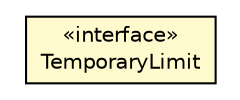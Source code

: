#!/usr/local/bin/dot
#
# Class diagram 
# Generated by UMLGraph version R5_6 (http://www.umlgraph.org/)
#

digraph G {
	edge [fontname="Helvetica",fontsize=10,labelfontname="Helvetica",labelfontsize=10];
	node [fontname="Helvetica",fontsize=10,shape=plaintext];
	nodesep=0.25;
	ranksep=0.5;
	// eu.itesla_project.iidm.network.CurrentLimits.TemporaryLimit
	c1854 [label=<<table title="eu.itesla_project.iidm.network.CurrentLimits.TemporaryLimit" border="0" cellborder="1" cellspacing="0" cellpadding="2" port="p" bgcolor="lemonChiffon" href="./CurrentLimits.TemporaryLimit.html">
		<tr><td><table border="0" cellspacing="0" cellpadding="1">
<tr><td align="center" balign="center"> &#171;interface&#187; </td></tr>
<tr><td align="center" balign="center"> TemporaryLimit </td></tr>
		</table></td></tr>
		</table>>, URL="./CurrentLimits.TemporaryLimit.html", fontname="Helvetica", fontcolor="black", fontsize=10.0];
}

